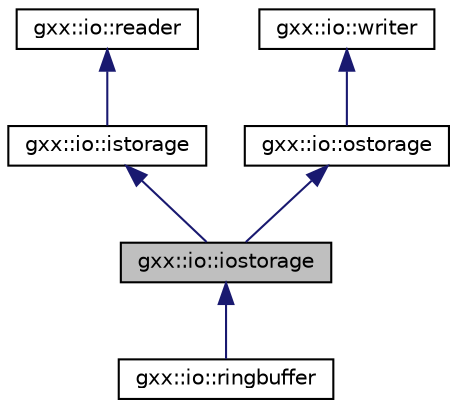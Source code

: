 digraph "gxx::io::iostorage"
{
  edge [fontname="Helvetica",fontsize="10",labelfontname="Helvetica",labelfontsize="10"];
  node [fontname="Helvetica",fontsize="10",shape=record];
  Node1 [label="gxx::io::iostorage",height=0.2,width=0.4,color="black", fillcolor="grey75", style="filled", fontcolor="black"];
  Node2 -> Node1 [dir="back",color="midnightblue",fontsize="10",style="solid",fontname="Helvetica"];
  Node2 [label="gxx::io::istorage",height=0.2,width=0.4,color="black", fillcolor="white", style="filled",URL="$structgxx_1_1io_1_1istorage.html"];
  Node3 -> Node2 [dir="back",color="midnightblue",fontsize="10",style="solid",fontname="Helvetica"];
  Node3 [label="gxx::io::reader",height=0.2,width=0.4,color="black", fillcolor="white", style="filled",URL="$structgxx_1_1io_1_1reader.html"];
  Node4 -> Node1 [dir="back",color="midnightblue",fontsize="10",style="solid",fontname="Helvetica"];
  Node4 [label="gxx::io::ostorage",height=0.2,width=0.4,color="black", fillcolor="white", style="filled",URL="$structgxx_1_1io_1_1ostorage.html"];
  Node5 -> Node4 [dir="back",color="midnightblue",fontsize="10",style="solid",fontname="Helvetica"];
  Node5 [label="gxx::io::writer",height=0.2,width=0.4,color="black", fillcolor="white", style="filled",URL="$structgxx_1_1io_1_1writer.html"];
  Node1 -> Node6 [dir="back",color="midnightblue",fontsize="10",style="solid",fontname="Helvetica"];
  Node6 [label="gxx::io::ringbuffer",height=0.2,width=0.4,color="black", fillcolor="white", style="filled",URL="$classgxx_1_1io_1_1ringbuffer.html"];
}
